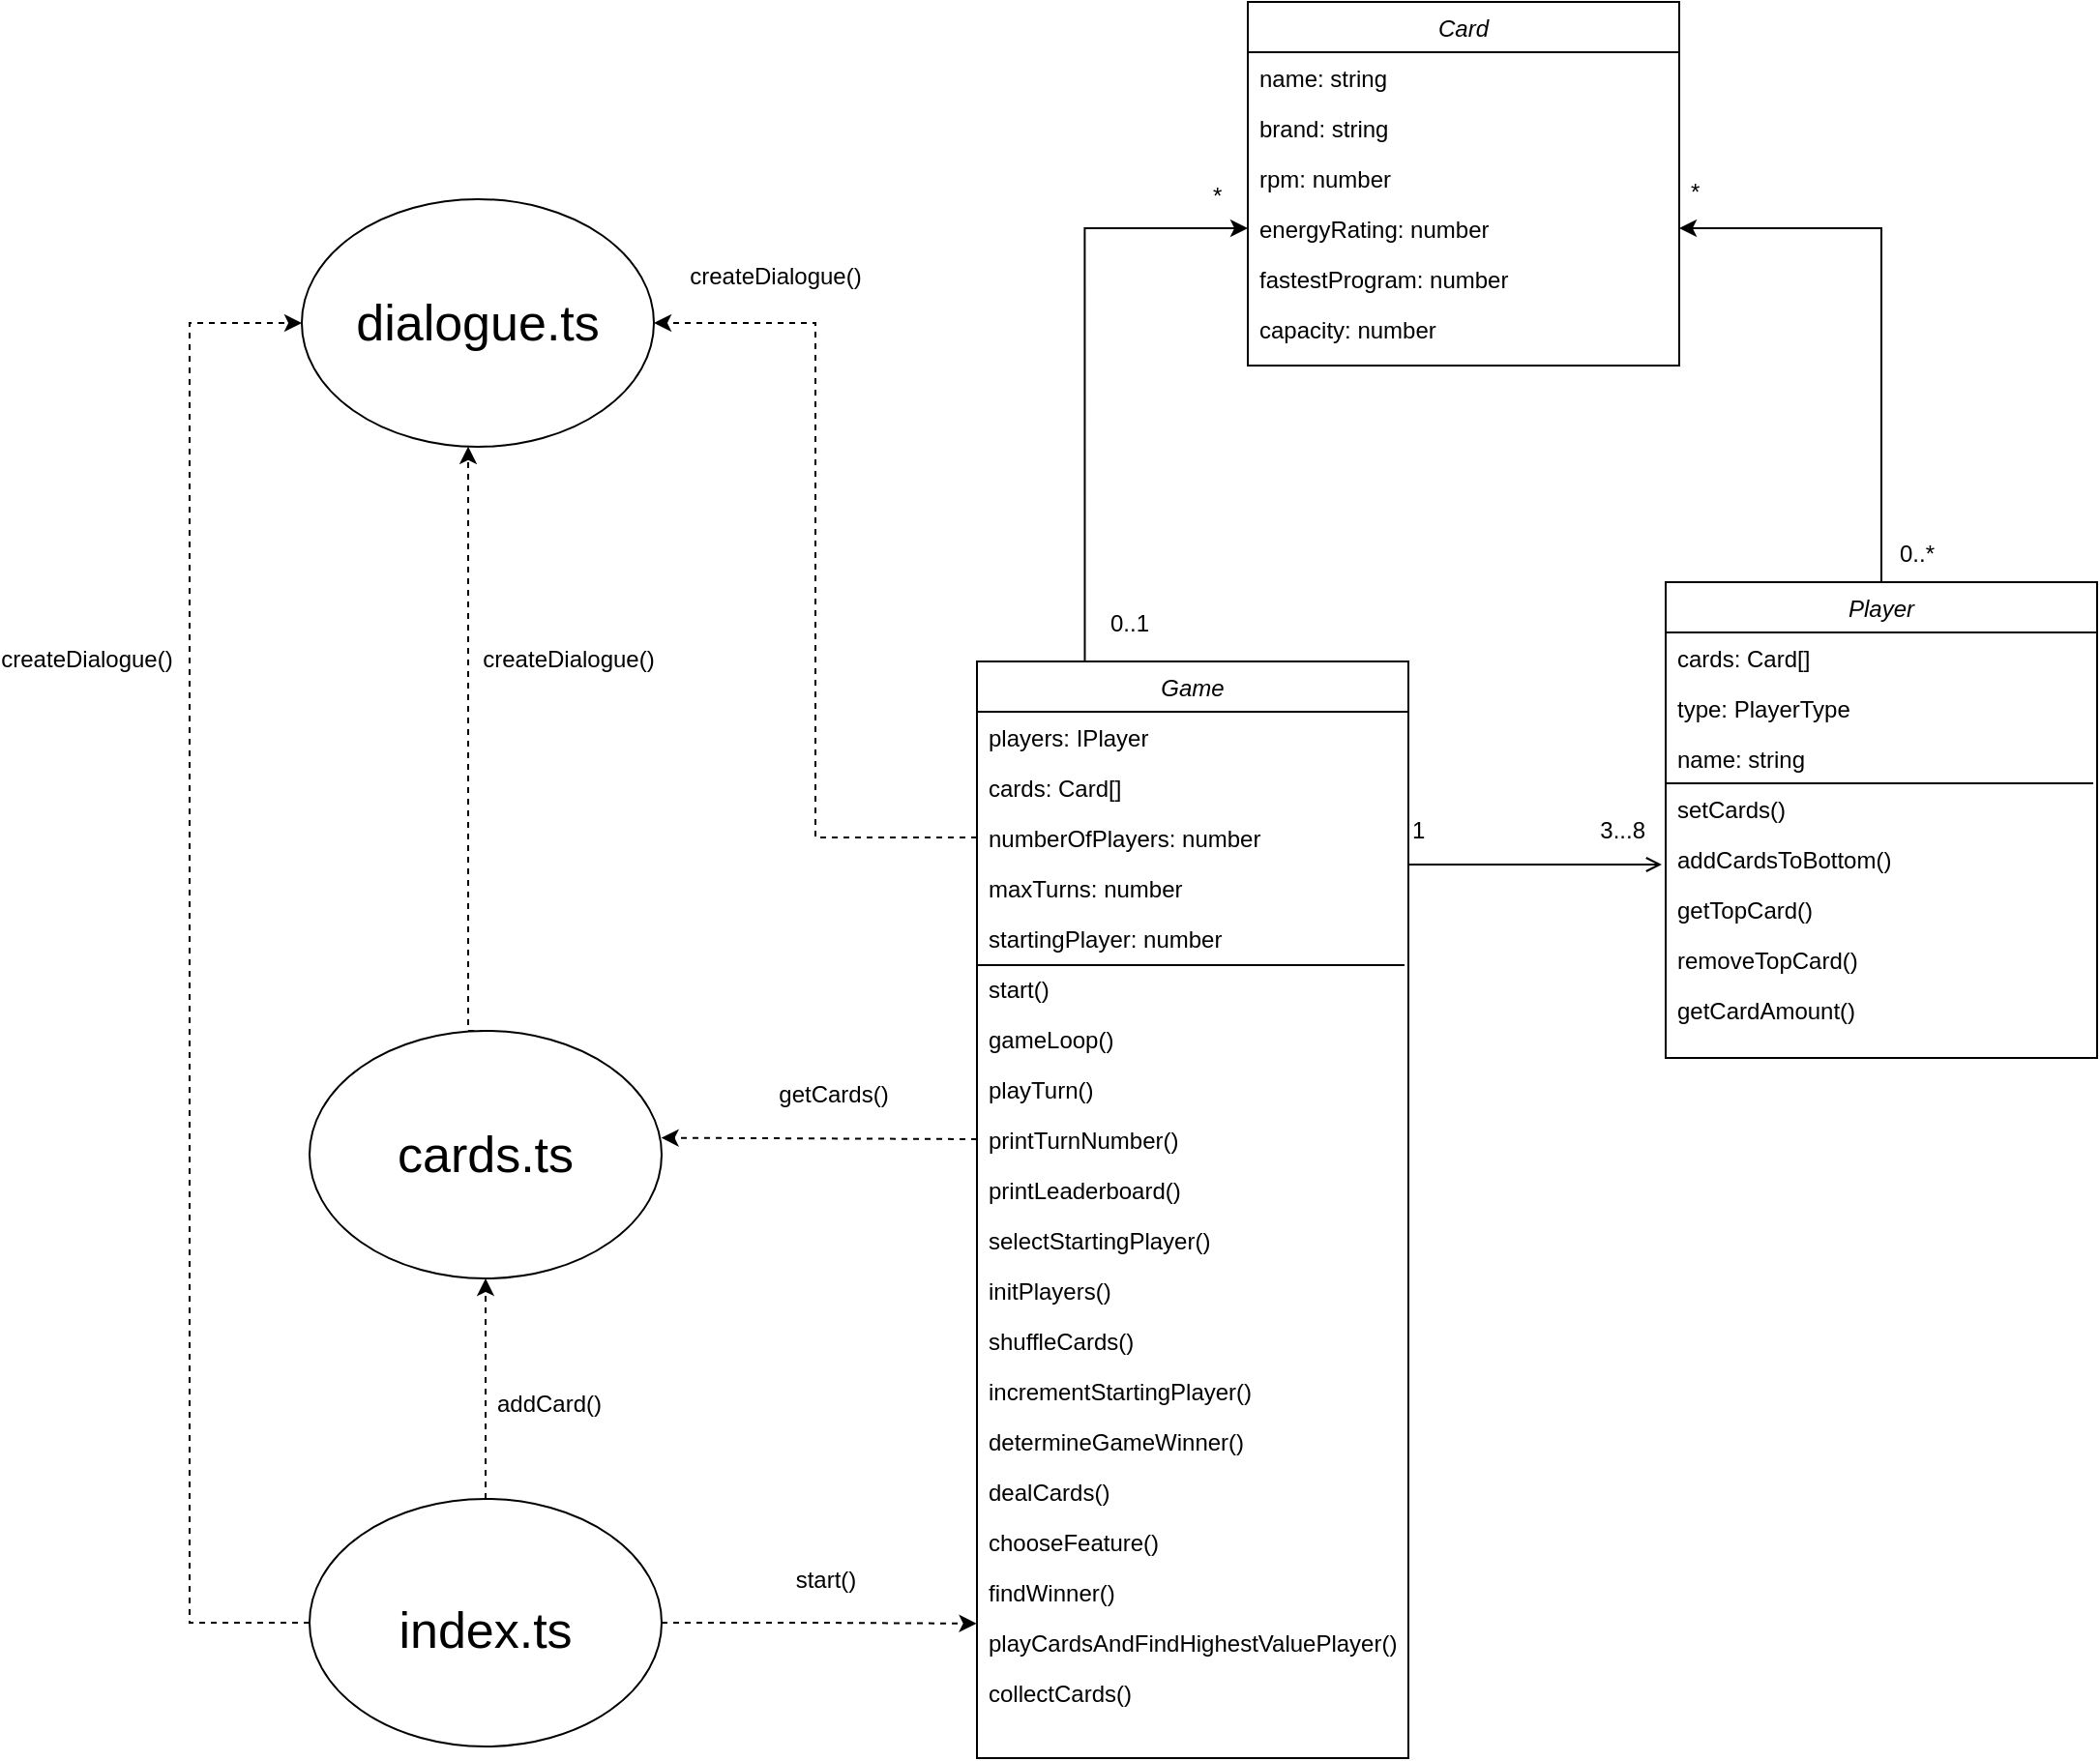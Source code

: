 <mxfile version="21.2.8" type="device">
  <diagram id="C5RBs43oDa-KdzZeNtuy" name="Page-1">
    <mxGraphModel dx="1763" dy="1363" grid="0" gridSize="10" guides="1" tooltips="1" connect="1" arrows="1" fold="1" page="0" pageScale="1" pageWidth="827" pageHeight="1169" math="0" shadow="0">
      <root>
        <mxCell id="WIyWlLk6GJQsqaUBKTNV-0" />
        <mxCell id="WIyWlLk6GJQsqaUBKTNV-1" parent="WIyWlLk6GJQsqaUBKTNV-0" />
        <mxCell id="YMQp6wgHJLxYnAMkyqk2-71" style="edgeStyle=orthogonalEdgeStyle;rounded=0;orthogonalLoop=1;jettySize=auto;html=1;exitX=0.25;exitY=0;exitDx=0;exitDy=0;entryX=0;entryY=0.5;entryDx=0;entryDy=0;" edge="1" parent="WIyWlLk6GJQsqaUBKTNV-1" source="zkfFHV4jXpPFQw0GAbJ--0" target="YMQp6wgHJLxYnAMkyqk2-68">
          <mxGeometry relative="1" as="geometry" />
        </mxCell>
        <mxCell id="zkfFHV4jXpPFQw0GAbJ--0" value="Game" style="swimlane;fontStyle=2;align=center;verticalAlign=top;childLayout=stackLayout;horizontal=1;startSize=26;horizontalStack=0;resizeParent=1;resizeLast=0;collapsible=1;marginBottom=0;rounded=0;shadow=0;strokeWidth=1;" parent="WIyWlLk6GJQsqaUBKTNV-1" vertex="1">
          <mxGeometry x="215" y="126" width="223" height="567" as="geometry">
            <mxRectangle x="230" y="140" width="160" height="26" as="alternateBounds" />
          </mxGeometry>
        </mxCell>
        <mxCell id="YMQp6wgHJLxYnAMkyqk2-3" value="players: IPlayer" style="text;align=left;verticalAlign=top;spacingLeft=4;spacingRight=4;overflow=hidden;rotatable=0;points=[[0,0.5],[1,0.5]];portConstraint=eastwest;rounded=0;shadow=0;html=0;" vertex="1" parent="zkfFHV4jXpPFQw0GAbJ--0">
          <mxGeometry y="26" width="223" height="26" as="geometry" />
        </mxCell>
        <mxCell id="YMQp6wgHJLxYnAMkyqk2-4" value="cards: Card[]" style="text;align=left;verticalAlign=top;spacingLeft=4;spacingRight=4;overflow=hidden;rotatable=0;points=[[0,0.5],[1,0.5]];portConstraint=eastwest;rounded=0;shadow=0;html=0;" vertex="1" parent="zkfFHV4jXpPFQw0GAbJ--0">
          <mxGeometry y="52" width="223" height="26" as="geometry" />
        </mxCell>
        <mxCell id="YMQp6wgHJLxYnAMkyqk2-5" value="numberOfPlayers: number" style="text;align=left;verticalAlign=top;spacingLeft=4;spacingRight=4;overflow=hidden;rotatable=0;points=[[0,0.5],[1,0.5]];portConstraint=eastwest;rounded=0;shadow=0;html=0;" vertex="1" parent="zkfFHV4jXpPFQw0GAbJ--0">
          <mxGeometry y="78" width="223" height="26" as="geometry" />
        </mxCell>
        <mxCell id="YMQp6wgHJLxYnAMkyqk2-6" value="maxTurns: number" style="text;align=left;verticalAlign=top;spacingLeft=4;spacingRight=4;overflow=hidden;rotatable=0;points=[[0,0.5],[1,0.5]];portConstraint=eastwest;rounded=0;shadow=0;html=0;" vertex="1" parent="zkfFHV4jXpPFQw0GAbJ--0">
          <mxGeometry y="104" width="223" height="26" as="geometry" />
        </mxCell>
        <mxCell id="YMQp6wgHJLxYnAMkyqk2-7" value="startingPlayer: number" style="text;align=left;verticalAlign=top;spacingLeft=4;spacingRight=4;overflow=hidden;rotatable=0;points=[[0,0.5],[1,0.5]];portConstraint=eastwest;rounded=0;shadow=0;html=0;" vertex="1" parent="zkfFHV4jXpPFQw0GAbJ--0">
          <mxGeometry y="130" width="223" height="26" as="geometry" />
        </mxCell>
        <mxCell id="YMQp6wgHJLxYnAMkyqk2-12" value="start()" style="text;align=left;verticalAlign=top;spacingLeft=4;spacingRight=4;overflow=hidden;rotatable=0;points=[[0,0.5],[1,0.5]];portConstraint=eastwest;rounded=0;shadow=0;html=0;" vertex="1" parent="zkfFHV4jXpPFQw0GAbJ--0">
          <mxGeometry y="156" width="223" height="26" as="geometry" />
        </mxCell>
        <mxCell id="YMQp6wgHJLxYnAMkyqk2-13" value="gameLoop()" style="text;align=left;verticalAlign=top;spacingLeft=4;spacingRight=4;overflow=hidden;rotatable=0;points=[[0,0.5],[1,0.5]];portConstraint=eastwest;rounded=0;shadow=0;html=0;" vertex="1" parent="zkfFHV4jXpPFQw0GAbJ--0">
          <mxGeometry y="182" width="223" height="26" as="geometry" />
        </mxCell>
        <mxCell id="YMQp6wgHJLxYnAMkyqk2-14" value="playTurn()" style="text;align=left;verticalAlign=top;spacingLeft=4;spacingRight=4;overflow=hidden;rotatable=0;points=[[0,0.5],[1,0.5]];portConstraint=eastwest;rounded=0;shadow=0;html=0;" vertex="1" parent="zkfFHV4jXpPFQw0GAbJ--0">
          <mxGeometry y="208" width="223" height="26" as="geometry" />
        </mxCell>
        <mxCell id="YMQp6wgHJLxYnAMkyqk2-15" value="printTurnNumber()" style="text;align=left;verticalAlign=top;spacingLeft=4;spacingRight=4;overflow=hidden;rotatable=0;points=[[0,0.5],[1,0.5]];portConstraint=eastwest;rounded=0;shadow=0;html=0;" vertex="1" parent="zkfFHV4jXpPFQw0GAbJ--0">
          <mxGeometry y="234" width="223" height="26" as="geometry" />
        </mxCell>
        <mxCell id="YMQp6wgHJLxYnAMkyqk2-16" value="printLeaderboard()" style="text;align=left;verticalAlign=top;spacingLeft=4;spacingRight=4;overflow=hidden;rotatable=0;points=[[0,0.5],[1,0.5]];portConstraint=eastwest;rounded=0;shadow=0;html=0;" vertex="1" parent="zkfFHV4jXpPFQw0GAbJ--0">
          <mxGeometry y="260" width="223" height="26" as="geometry" />
        </mxCell>
        <mxCell id="YMQp6wgHJLxYnAMkyqk2-17" value="selectStartingPlayer()" style="text;align=left;verticalAlign=top;spacingLeft=4;spacingRight=4;overflow=hidden;rotatable=0;points=[[0,0.5],[1,0.5]];portConstraint=eastwest;rounded=0;shadow=0;html=0;" vertex="1" parent="zkfFHV4jXpPFQw0GAbJ--0">
          <mxGeometry y="286" width="223" height="26" as="geometry" />
        </mxCell>
        <mxCell id="YMQp6wgHJLxYnAMkyqk2-18" value="initPlayers()" style="text;align=left;verticalAlign=top;spacingLeft=4;spacingRight=4;overflow=hidden;rotatable=0;points=[[0,0.5],[1,0.5]];portConstraint=eastwest;rounded=0;shadow=0;html=0;" vertex="1" parent="zkfFHV4jXpPFQw0GAbJ--0">
          <mxGeometry y="312" width="223" height="26" as="geometry" />
        </mxCell>
        <mxCell id="YMQp6wgHJLxYnAMkyqk2-19" value="shuffleCards()" style="text;align=left;verticalAlign=top;spacingLeft=4;spacingRight=4;overflow=hidden;rotatable=0;points=[[0,0.5],[1,0.5]];portConstraint=eastwest;rounded=0;shadow=0;html=0;" vertex="1" parent="zkfFHV4jXpPFQw0GAbJ--0">
          <mxGeometry y="338" width="223" height="26" as="geometry" />
        </mxCell>
        <mxCell id="YMQp6wgHJLxYnAMkyqk2-20" value="incrementStartingPlayer()" style="text;align=left;verticalAlign=top;spacingLeft=4;spacingRight=4;overflow=hidden;rotatable=0;points=[[0,0.5],[1,0.5]];portConstraint=eastwest;rounded=0;shadow=0;html=0;" vertex="1" parent="zkfFHV4jXpPFQw0GAbJ--0">
          <mxGeometry y="364" width="223" height="26" as="geometry" />
        </mxCell>
        <mxCell id="YMQp6wgHJLxYnAMkyqk2-21" value="determineGameWinner()" style="text;align=left;verticalAlign=top;spacingLeft=4;spacingRight=4;overflow=hidden;rotatable=0;points=[[0,0.5],[1,0.5]];portConstraint=eastwest;rounded=0;shadow=0;html=0;" vertex="1" parent="zkfFHV4jXpPFQw0GAbJ--0">
          <mxGeometry y="390" width="223" height="26" as="geometry" />
        </mxCell>
        <mxCell id="YMQp6wgHJLxYnAMkyqk2-22" value="dealCards()" style="text;align=left;verticalAlign=top;spacingLeft=4;spacingRight=4;overflow=hidden;rotatable=0;points=[[0,0.5],[1,0.5]];portConstraint=eastwest;rounded=0;shadow=0;html=0;" vertex="1" parent="zkfFHV4jXpPFQw0GAbJ--0">
          <mxGeometry y="416" width="223" height="26" as="geometry" />
        </mxCell>
        <mxCell id="YMQp6wgHJLxYnAMkyqk2-23" value="chooseFeature()" style="text;align=left;verticalAlign=top;spacingLeft=4;spacingRight=4;overflow=hidden;rotatable=0;points=[[0,0.5],[1,0.5]];portConstraint=eastwest;rounded=0;shadow=0;html=0;" vertex="1" parent="zkfFHV4jXpPFQw0GAbJ--0">
          <mxGeometry y="442" width="223" height="26" as="geometry" />
        </mxCell>
        <mxCell id="YMQp6wgHJLxYnAMkyqk2-24" value="findWinner()" style="text;align=left;verticalAlign=top;spacingLeft=4;spacingRight=4;overflow=hidden;rotatable=0;points=[[0,0.5],[1,0.5]];portConstraint=eastwest;rounded=0;shadow=0;html=0;" vertex="1" parent="zkfFHV4jXpPFQw0GAbJ--0">
          <mxGeometry y="468" width="223" height="26" as="geometry" />
        </mxCell>
        <mxCell id="YMQp6wgHJLxYnAMkyqk2-26" value="playCardsAndFindHighestValuePlayer()" style="text;align=left;verticalAlign=top;spacingLeft=4;spacingRight=4;overflow=hidden;rotatable=0;points=[[0,0.5],[1,0.5]];portConstraint=eastwest;rounded=0;shadow=0;html=0;" vertex="1" parent="zkfFHV4jXpPFQw0GAbJ--0">
          <mxGeometry y="494" width="223" height="26" as="geometry" />
        </mxCell>
        <mxCell id="YMQp6wgHJLxYnAMkyqk2-27" value="collectCards()" style="text;align=left;verticalAlign=top;spacingLeft=4;spacingRight=4;overflow=hidden;rotatable=0;points=[[0,0.5],[1,0.5]];portConstraint=eastwest;rounded=0;shadow=0;html=0;" vertex="1" parent="zkfFHV4jXpPFQw0GAbJ--0">
          <mxGeometry y="520" width="223" height="26" as="geometry" />
        </mxCell>
        <mxCell id="zkfFHV4jXpPFQw0GAbJ--26" value="" style="endArrow=open;shadow=0;strokeWidth=1;rounded=0;endFill=1;edgeStyle=elbowEdgeStyle;elbow=vertical;" parent="WIyWlLk6GJQsqaUBKTNV-1" source="zkfFHV4jXpPFQw0GAbJ--0" edge="1">
          <mxGeometry x="0.5" y="41" relative="1" as="geometry">
            <mxPoint x="380" y="192" as="sourcePoint" />
            <mxPoint x="569" y="231" as="targetPoint" />
            <mxPoint x="-40" y="32" as="offset" />
          </mxGeometry>
        </mxCell>
        <mxCell id="zkfFHV4jXpPFQw0GAbJ--27" value="1" style="resizable=0;align=left;verticalAlign=bottom;labelBackgroundColor=none;fontSize=12;" parent="zkfFHV4jXpPFQw0GAbJ--26" connectable="0" vertex="1">
          <mxGeometry x="-1" relative="1" as="geometry">
            <mxPoint y="-9" as="offset" />
          </mxGeometry>
        </mxCell>
        <mxCell id="zkfFHV4jXpPFQw0GAbJ--28" value="3...8" style="resizable=0;align=right;verticalAlign=bottom;labelBackgroundColor=none;fontSize=12;" parent="zkfFHV4jXpPFQw0GAbJ--26" connectable="0" vertex="1">
          <mxGeometry x="1" relative="1" as="geometry">
            <mxPoint x="-7" y="-9" as="offset" />
          </mxGeometry>
        </mxCell>
        <mxCell id="YMQp6wgHJLxYnAMkyqk2-11" value="" style="endArrow=none;html=1;rounded=0;" edge="1" parent="WIyWlLk6GJQsqaUBKTNV-1">
          <mxGeometry width="50" height="50" relative="1" as="geometry">
            <mxPoint x="215" y="283" as="sourcePoint" />
            <mxPoint x="436" y="283" as="targetPoint" />
          </mxGeometry>
        </mxCell>
        <mxCell id="YMQp6wgHJLxYnAMkyqk2-72" style="edgeStyle=orthogonalEdgeStyle;rounded=0;orthogonalLoop=1;jettySize=auto;html=1;exitX=0.5;exitY=0;exitDx=0;exitDy=0;entryX=1;entryY=0.5;entryDx=0;entryDy=0;" edge="1" parent="WIyWlLk6GJQsqaUBKTNV-1" source="YMQp6wgHJLxYnAMkyqk2-29" target="YMQp6wgHJLxYnAMkyqk2-68">
          <mxGeometry relative="1" as="geometry" />
        </mxCell>
        <mxCell id="YMQp6wgHJLxYnAMkyqk2-29" value="Player" style="swimlane;fontStyle=2;align=center;verticalAlign=top;childLayout=stackLayout;horizontal=1;startSize=26;horizontalStack=0;resizeParent=1;resizeLast=0;collapsible=1;marginBottom=0;rounded=0;shadow=0;strokeWidth=1;" vertex="1" parent="WIyWlLk6GJQsqaUBKTNV-1">
          <mxGeometry x="571" y="85" width="223" height="246" as="geometry">
            <mxRectangle x="230" y="140" width="160" height="26" as="alternateBounds" />
          </mxGeometry>
        </mxCell>
        <mxCell id="YMQp6wgHJLxYnAMkyqk2-31" value="cards: Card[]" style="text;align=left;verticalAlign=top;spacingLeft=4;spacingRight=4;overflow=hidden;rotatable=0;points=[[0,0.5],[1,0.5]];portConstraint=eastwest;rounded=0;shadow=0;html=0;" vertex="1" parent="YMQp6wgHJLxYnAMkyqk2-29">
          <mxGeometry y="26" width="223" height="26" as="geometry" />
        </mxCell>
        <mxCell id="YMQp6wgHJLxYnAMkyqk2-50" value="type: PlayerType" style="text;align=left;verticalAlign=top;spacingLeft=4;spacingRight=4;overflow=hidden;rotatable=0;points=[[0,0.5],[1,0.5]];portConstraint=eastwest;rounded=0;shadow=0;html=0;" vertex="1" parent="YMQp6wgHJLxYnAMkyqk2-29">
          <mxGeometry y="52" width="223" height="26" as="geometry" />
        </mxCell>
        <mxCell id="YMQp6wgHJLxYnAMkyqk2-51" value="name: string" style="text;align=left;verticalAlign=top;spacingLeft=4;spacingRight=4;overflow=hidden;rotatable=0;points=[[0,0.5],[1,0.5]];portConstraint=eastwest;rounded=0;shadow=0;html=0;" vertex="1" parent="YMQp6wgHJLxYnAMkyqk2-29">
          <mxGeometry y="78" width="223" height="26" as="geometry" />
        </mxCell>
        <mxCell id="YMQp6wgHJLxYnAMkyqk2-52" value="" style="endArrow=none;html=1;rounded=0;" edge="1" parent="YMQp6wgHJLxYnAMkyqk2-29">
          <mxGeometry width="50" height="50" relative="1" as="geometry">
            <mxPoint y="104" as="sourcePoint" />
            <mxPoint x="221" y="104" as="targetPoint" />
          </mxGeometry>
        </mxCell>
        <mxCell id="YMQp6wgHJLxYnAMkyqk2-53" value="setCards()" style="text;align=left;verticalAlign=top;spacingLeft=4;spacingRight=4;overflow=hidden;rotatable=0;points=[[0,0.5],[1,0.5]];portConstraint=eastwest;rounded=0;shadow=0;html=0;" vertex="1" parent="YMQp6wgHJLxYnAMkyqk2-29">
          <mxGeometry y="104" width="223" height="26" as="geometry" />
        </mxCell>
        <mxCell id="YMQp6wgHJLxYnAMkyqk2-54" value="addCardsToBottom()" style="text;align=left;verticalAlign=top;spacingLeft=4;spacingRight=4;overflow=hidden;rotatable=0;points=[[0,0.5],[1,0.5]];portConstraint=eastwest;rounded=0;shadow=0;html=0;" vertex="1" parent="YMQp6wgHJLxYnAMkyqk2-29">
          <mxGeometry y="130" width="223" height="26" as="geometry" />
        </mxCell>
        <mxCell id="YMQp6wgHJLxYnAMkyqk2-55" value="getTopCard()" style="text;align=left;verticalAlign=top;spacingLeft=4;spacingRight=4;overflow=hidden;rotatable=0;points=[[0,0.5],[1,0.5]];portConstraint=eastwest;rounded=0;shadow=0;html=0;" vertex="1" parent="YMQp6wgHJLxYnAMkyqk2-29">
          <mxGeometry y="156" width="223" height="26" as="geometry" />
        </mxCell>
        <mxCell id="YMQp6wgHJLxYnAMkyqk2-56" value="removeTopCard()" style="text;align=left;verticalAlign=top;spacingLeft=4;spacingRight=4;overflow=hidden;rotatable=0;points=[[0,0.5],[1,0.5]];portConstraint=eastwest;rounded=0;shadow=0;html=0;" vertex="1" parent="YMQp6wgHJLxYnAMkyqk2-29">
          <mxGeometry y="182" width="223" height="26" as="geometry" />
        </mxCell>
        <mxCell id="YMQp6wgHJLxYnAMkyqk2-57" value="getCardAmount()" style="text;align=left;verticalAlign=top;spacingLeft=4;spacingRight=4;overflow=hidden;rotatable=0;points=[[0,0.5],[1,0.5]];portConstraint=eastwest;rounded=0;shadow=0;html=0;" vertex="1" parent="YMQp6wgHJLxYnAMkyqk2-29">
          <mxGeometry y="208" width="223" height="26" as="geometry" />
        </mxCell>
        <mxCell id="YMQp6wgHJLxYnAMkyqk2-58" value="Card" style="swimlane;fontStyle=2;align=center;verticalAlign=top;childLayout=stackLayout;horizontal=1;startSize=26;horizontalStack=0;resizeParent=1;resizeLast=0;collapsible=1;marginBottom=0;rounded=0;shadow=0;strokeWidth=1;" vertex="1" parent="WIyWlLk6GJQsqaUBKTNV-1">
          <mxGeometry x="355" y="-215" width="223" height="188" as="geometry">
            <mxRectangle x="230" y="140" width="160" height="26" as="alternateBounds" />
          </mxGeometry>
        </mxCell>
        <mxCell id="YMQp6wgHJLxYnAMkyqk2-59" value="name: string" style="text;align=left;verticalAlign=top;spacingLeft=4;spacingRight=4;overflow=hidden;rotatable=0;points=[[0,0.5],[1,0.5]];portConstraint=eastwest;rounded=0;shadow=0;html=0;" vertex="1" parent="YMQp6wgHJLxYnAMkyqk2-58">
          <mxGeometry y="26" width="223" height="26" as="geometry" />
        </mxCell>
        <mxCell id="YMQp6wgHJLxYnAMkyqk2-60" value="brand: string" style="text;align=left;verticalAlign=top;spacingLeft=4;spacingRight=4;overflow=hidden;rotatable=0;points=[[0,0.5],[1,0.5]];portConstraint=eastwest;rounded=0;shadow=0;html=0;" vertex="1" parent="YMQp6wgHJLxYnAMkyqk2-58">
          <mxGeometry y="52" width="223" height="26" as="geometry" />
        </mxCell>
        <mxCell id="YMQp6wgHJLxYnAMkyqk2-61" value="rpm: number" style="text;align=left;verticalAlign=top;spacingLeft=4;spacingRight=4;overflow=hidden;rotatable=0;points=[[0,0.5],[1,0.5]];portConstraint=eastwest;rounded=0;shadow=0;html=0;" vertex="1" parent="YMQp6wgHJLxYnAMkyqk2-58">
          <mxGeometry y="78" width="223" height="26" as="geometry" />
        </mxCell>
        <mxCell id="YMQp6wgHJLxYnAMkyqk2-68" value="energyRating: number" style="text;align=left;verticalAlign=top;spacingLeft=4;spacingRight=4;overflow=hidden;rotatable=0;points=[[0,0.5],[1,0.5]];portConstraint=eastwest;rounded=0;shadow=0;html=0;" vertex="1" parent="YMQp6wgHJLxYnAMkyqk2-58">
          <mxGeometry y="104" width="223" height="26" as="geometry" />
        </mxCell>
        <mxCell id="YMQp6wgHJLxYnAMkyqk2-69" value="fastestProgram: number" style="text;align=left;verticalAlign=top;spacingLeft=4;spacingRight=4;overflow=hidden;rotatable=0;points=[[0,0.5],[1,0.5]];portConstraint=eastwest;rounded=0;shadow=0;html=0;" vertex="1" parent="YMQp6wgHJLxYnAMkyqk2-58">
          <mxGeometry y="130" width="223" height="26" as="geometry" />
        </mxCell>
        <mxCell id="YMQp6wgHJLxYnAMkyqk2-70" value="capacity: number" style="text;align=left;verticalAlign=top;spacingLeft=4;spacingRight=4;overflow=hidden;rotatable=0;points=[[0,0.5],[1,0.5]];portConstraint=eastwest;rounded=0;shadow=0;html=0;" vertex="1" parent="YMQp6wgHJLxYnAMkyqk2-58">
          <mxGeometry y="156" width="223" height="26" as="geometry" />
        </mxCell>
        <mxCell id="YMQp6wgHJLxYnAMkyqk2-73" value="0..1" style="resizable=0;align=left;verticalAlign=bottom;labelBackgroundColor=none;fontSize=12;" connectable="0" vertex="1" parent="WIyWlLk6GJQsqaUBKTNV-1">
          <mxGeometry x="282" y="115" as="geometry" />
        </mxCell>
        <mxCell id="YMQp6wgHJLxYnAMkyqk2-74" value="0..*" style="resizable=0;align=left;verticalAlign=bottom;labelBackgroundColor=none;fontSize=12;" connectable="0" vertex="1" parent="WIyWlLk6GJQsqaUBKTNV-1">
          <mxGeometry x="458" y="242" as="geometry">
            <mxPoint x="232" y="-163" as="offset" />
          </mxGeometry>
        </mxCell>
        <mxCell id="YMQp6wgHJLxYnAMkyqk2-75" value="*" style="resizable=0;align=left;verticalAlign=bottom;labelBackgroundColor=none;fontSize=12;" connectable="0" vertex="1" parent="WIyWlLk6GJQsqaUBKTNV-1">
          <mxGeometry x="350" y="55" as="geometry">
            <mxPoint x="232" y="-163" as="offset" />
          </mxGeometry>
        </mxCell>
        <mxCell id="YMQp6wgHJLxYnAMkyqk2-76" value="*" style="resizable=0;align=left;verticalAlign=bottom;labelBackgroundColor=none;fontSize=12;" connectable="0" vertex="1" parent="WIyWlLk6GJQsqaUBKTNV-1">
          <mxGeometry x="103" y="57" as="geometry">
            <mxPoint x="232" y="-163" as="offset" />
          </mxGeometry>
        </mxCell>
        <mxCell id="YMQp6wgHJLxYnAMkyqk2-88" style="edgeStyle=orthogonalEdgeStyle;rounded=0;orthogonalLoop=1;jettySize=auto;html=1;exitX=0.5;exitY=0;exitDx=0;exitDy=0;dashed=1;" edge="1" parent="WIyWlLk6GJQsqaUBKTNV-1" source="YMQp6wgHJLxYnAMkyqk2-77" target="YMQp6wgHJLxYnAMkyqk2-85">
          <mxGeometry relative="1" as="geometry">
            <Array as="points">
              <mxPoint x="-48" y="317" />
            </Array>
          </mxGeometry>
        </mxCell>
        <mxCell id="YMQp6wgHJLxYnAMkyqk2-77" value="" style="ellipse;whiteSpace=wrap;html=1;" vertex="1" parent="WIyWlLk6GJQsqaUBKTNV-1">
          <mxGeometry x="-130" y="317" width="182" height="128" as="geometry" />
        </mxCell>
        <mxCell id="YMQp6wgHJLxYnAMkyqk2-78" value="&lt;font style=&quot;font-size: 26px;&quot;&gt;cards.ts&lt;/font&gt;" style="text;html=1;strokeColor=none;fillColor=none;align=center;verticalAlign=middle;whiteSpace=wrap;rounded=0;" vertex="1" parent="WIyWlLk6GJQsqaUBKTNV-1">
          <mxGeometry x="-69" y="366" width="60" height="30" as="geometry" />
        </mxCell>
        <mxCell id="YMQp6wgHJLxYnAMkyqk2-79" style="edgeStyle=orthogonalEdgeStyle;rounded=0;orthogonalLoop=1;jettySize=auto;html=1;exitX=0;exitY=0.5;exitDx=0;exitDy=0;entryX=0.999;entryY=0.432;entryDx=0;entryDy=0;dashed=1;entryPerimeter=0;" edge="1" parent="WIyWlLk6GJQsqaUBKTNV-1" source="YMQp6wgHJLxYnAMkyqk2-15" target="YMQp6wgHJLxYnAMkyqk2-77">
          <mxGeometry relative="1" as="geometry">
            <Array as="points">
              <mxPoint x="52" y="372" />
            </Array>
          </mxGeometry>
        </mxCell>
        <mxCell id="YMQp6wgHJLxYnAMkyqk2-80" value="getCards()" style="text;html=1;strokeColor=none;fillColor=none;align=center;verticalAlign=middle;whiteSpace=wrap;rounded=0;" vertex="1" parent="WIyWlLk6GJQsqaUBKTNV-1">
          <mxGeometry x="111" y="335" width="60" height="30" as="geometry" />
        </mxCell>
        <mxCell id="YMQp6wgHJLxYnAMkyqk2-85" value="" style="ellipse;whiteSpace=wrap;html=1;" vertex="1" parent="WIyWlLk6GJQsqaUBKTNV-1">
          <mxGeometry x="-134" y="-113" width="182" height="128" as="geometry" />
        </mxCell>
        <mxCell id="YMQp6wgHJLxYnAMkyqk2-86" value="&lt;font style=&quot;font-size: 26px;&quot;&gt;dialogue.ts&lt;/font&gt;" style="text;html=1;strokeColor=none;fillColor=none;align=center;verticalAlign=middle;whiteSpace=wrap;rounded=0;" vertex="1" parent="WIyWlLk6GJQsqaUBKTNV-1">
          <mxGeometry x="-73" y="-64" width="60" height="30" as="geometry" />
        </mxCell>
        <mxCell id="YMQp6wgHJLxYnAMkyqk2-87" style="edgeStyle=orthogonalEdgeStyle;rounded=0;orthogonalLoop=1;jettySize=auto;html=1;exitX=0;exitY=0.5;exitDx=0;exitDy=0;entryX=1;entryY=0.5;entryDx=0;entryDy=0;dashed=1;" edge="1" parent="WIyWlLk6GJQsqaUBKTNV-1" source="YMQp6wgHJLxYnAMkyqk2-5" target="YMQp6wgHJLxYnAMkyqk2-85">
          <mxGeometry relative="1" as="geometry" />
        </mxCell>
        <mxCell id="YMQp6wgHJLxYnAMkyqk2-89" value="createDialogue()" style="text;html=1;strokeColor=none;fillColor=none;align=center;verticalAlign=middle;whiteSpace=wrap;rounded=0;" vertex="1" parent="WIyWlLk6GJQsqaUBKTNV-1">
          <mxGeometry x="-26" y="110" width="60" height="30" as="geometry" />
        </mxCell>
        <mxCell id="YMQp6wgHJLxYnAMkyqk2-90" value="createDialogue()" style="text;html=1;strokeColor=none;fillColor=none;align=center;verticalAlign=middle;whiteSpace=wrap;rounded=0;" vertex="1" parent="WIyWlLk6GJQsqaUBKTNV-1">
          <mxGeometry x="81" y="-88" width="60" height="30" as="geometry" />
        </mxCell>
        <mxCell id="YMQp6wgHJLxYnAMkyqk2-94" style="edgeStyle=orthogonalEdgeStyle;rounded=0;orthogonalLoop=1;jettySize=auto;html=1;exitX=1;exitY=0.5;exitDx=0;exitDy=0;entryX=-0.001;entryY=0.132;entryDx=0;entryDy=0;entryPerimeter=0;dashed=1;" edge="1" parent="WIyWlLk6GJQsqaUBKTNV-1" source="YMQp6wgHJLxYnAMkyqk2-92" target="YMQp6wgHJLxYnAMkyqk2-26">
          <mxGeometry relative="1" as="geometry">
            <Array as="points">
              <mxPoint x="133" y="623" />
              <mxPoint x="133" y="623" />
            </Array>
          </mxGeometry>
        </mxCell>
        <mxCell id="YMQp6wgHJLxYnAMkyqk2-95" style="edgeStyle=orthogonalEdgeStyle;rounded=0;orthogonalLoop=1;jettySize=auto;html=1;exitX=0.5;exitY=0;exitDx=0;exitDy=0;entryX=0.5;entryY=1;entryDx=0;entryDy=0;dashed=1;" edge="1" parent="WIyWlLk6GJQsqaUBKTNV-1" source="YMQp6wgHJLxYnAMkyqk2-92" target="YMQp6wgHJLxYnAMkyqk2-77">
          <mxGeometry relative="1" as="geometry">
            <Array as="points">
              <mxPoint x="-39" y="481" />
              <mxPoint x="-39" y="481" />
            </Array>
          </mxGeometry>
        </mxCell>
        <mxCell id="YMQp6wgHJLxYnAMkyqk2-96" style="edgeStyle=orthogonalEdgeStyle;rounded=0;orthogonalLoop=1;jettySize=auto;html=1;exitX=0;exitY=0.5;exitDx=0;exitDy=0;entryX=0;entryY=0.5;entryDx=0;entryDy=0;dashed=1;" edge="1" parent="WIyWlLk6GJQsqaUBKTNV-1" source="YMQp6wgHJLxYnAMkyqk2-92" target="YMQp6wgHJLxYnAMkyqk2-85">
          <mxGeometry relative="1" as="geometry">
            <Array as="points">
              <mxPoint x="-192" y="623" />
              <mxPoint x="-192" y="-49" />
            </Array>
          </mxGeometry>
        </mxCell>
        <mxCell id="YMQp6wgHJLxYnAMkyqk2-92" value="" style="ellipse;whiteSpace=wrap;html=1;" vertex="1" parent="WIyWlLk6GJQsqaUBKTNV-1">
          <mxGeometry x="-130" y="559" width="182" height="128" as="geometry" />
        </mxCell>
        <mxCell id="YMQp6wgHJLxYnAMkyqk2-93" value="&lt;font style=&quot;font-size: 26px;&quot;&gt;index.ts&lt;/font&gt;" style="text;html=1;strokeColor=none;fillColor=none;align=center;verticalAlign=middle;whiteSpace=wrap;rounded=0;" vertex="1" parent="WIyWlLk6GJQsqaUBKTNV-1">
          <mxGeometry x="-69" y="612" width="60" height="30" as="geometry" />
        </mxCell>
        <mxCell id="YMQp6wgHJLxYnAMkyqk2-97" value="createDialogue()" style="text;html=1;strokeColor=none;fillColor=none;align=center;verticalAlign=middle;whiteSpace=wrap;rounded=0;" vertex="1" parent="WIyWlLk6GJQsqaUBKTNV-1">
          <mxGeometry x="-275" y="110" width="60" height="30" as="geometry" />
        </mxCell>
        <mxCell id="YMQp6wgHJLxYnAMkyqk2-98" value="start()" style="text;html=1;strokeColor=none;fillColor=none;align=center;verticalAlign=middle;whiteSpace=wrap;rounded=0;" vertex="1" parent="WIyWlLk6GJQsqaUBKTNV-1">
          <mxGeometry x="107" y="586" width="60" height="30" as="geometry" />
        </mxCell>
        <mxCell id="YMQp6wgHJLxYnAMkyqk2-99" value="addCard()" style="text;html=1;strokeColor=none;fillColor=none;align=center;verticalAlign=middle;whiteSpace=wrap;rounded=0;" vertex="1" parent="WIyWlLk6GJQsqaUBKTNV-1">
          <mxGeometry x="-36" y="495" width="60" height="30" as="geometry" />
        </mxCell>
      </root>
    </mxGraphModel>
  </diagram>
</mxfile>
